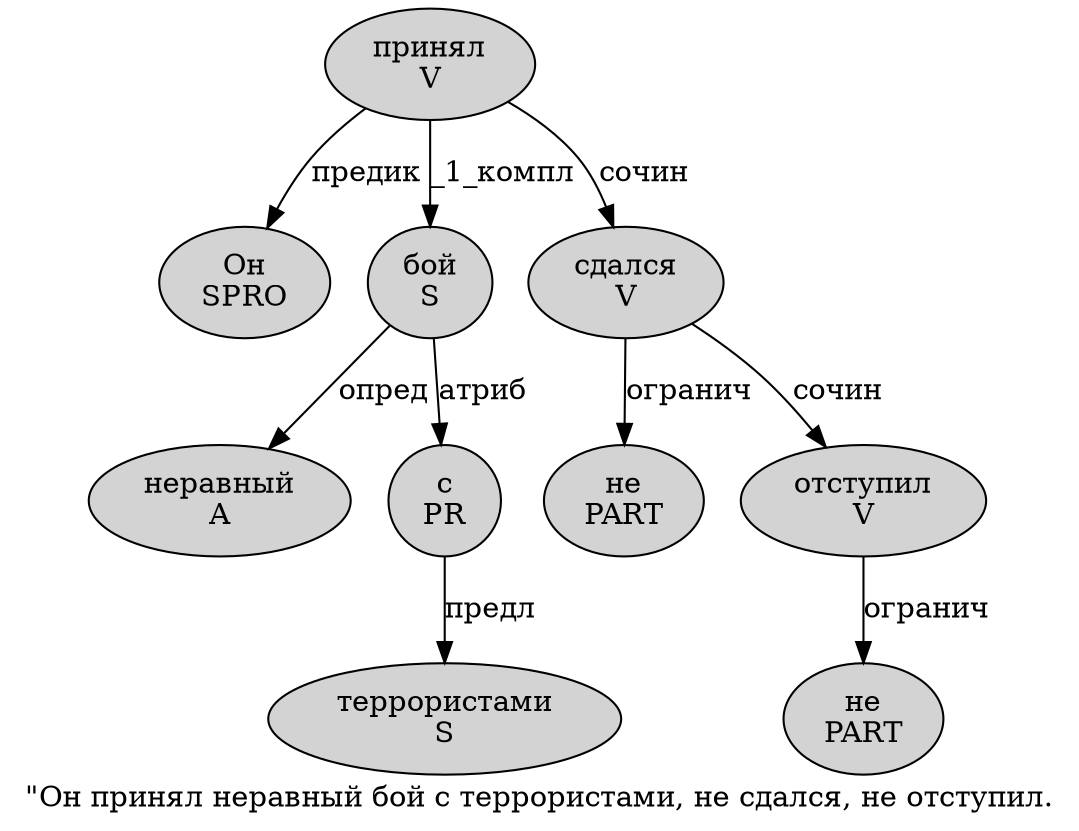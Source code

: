 digraph SENTENCE_56 {
	graph [label="\"Он принял неравный бой с террористами, не сдался, не отступил."]
	node [style=filled]
		1 [label="Он
SPRO" color="" fillcolor=lightgray penwidth=1 shape=ellipse]
		2 [label="принял
V" color="" fillcolor=lightgray penwidth=1 shape=ellipse]
		3 [label="неравный
A" color="" fillcolor=lightgray penwidth=1 shape=ellipse]
		4 [label="бой
S" color="" fillcolor=lightgray penwidth=1 shape=ellipse]
		5 [label="с
PR" color="" fillcolor=lightgray penwidth=1 shape=ellipse]
		6 [label="террористами
S" color="" fillcolor=lightgray penwidth=1 shape=ellipse]
		8 [label="не
PART" color="" fillcolor=lightgray penwidth=1 shape=ellipse]
		9 [label="сдался
V" color="" fillcolor=lightgray penwidth=1 shape=ellipse]
		11 [label="не
PART" color="" fillcolor=lightgray penwidth=1 shape=ellipse]
		12 [label="отступил
V" color="" fillcolor=lightgray penwidth=1 shape=ellipse]
			5 -> 6 [label="предл"]
			9 -> 8 [label="огранич"]
			9 -> 12 [label="сочин"]
			2 -> 1 [label="предик"]
			2 -> 4 [label="_1_компл"]
			2 -> 9 [label="сочин"]
			12 -> 11 [label="огранич"]
			4 -> 3 [label="опред"]
			4 -> 5 [label="атриб"]
}